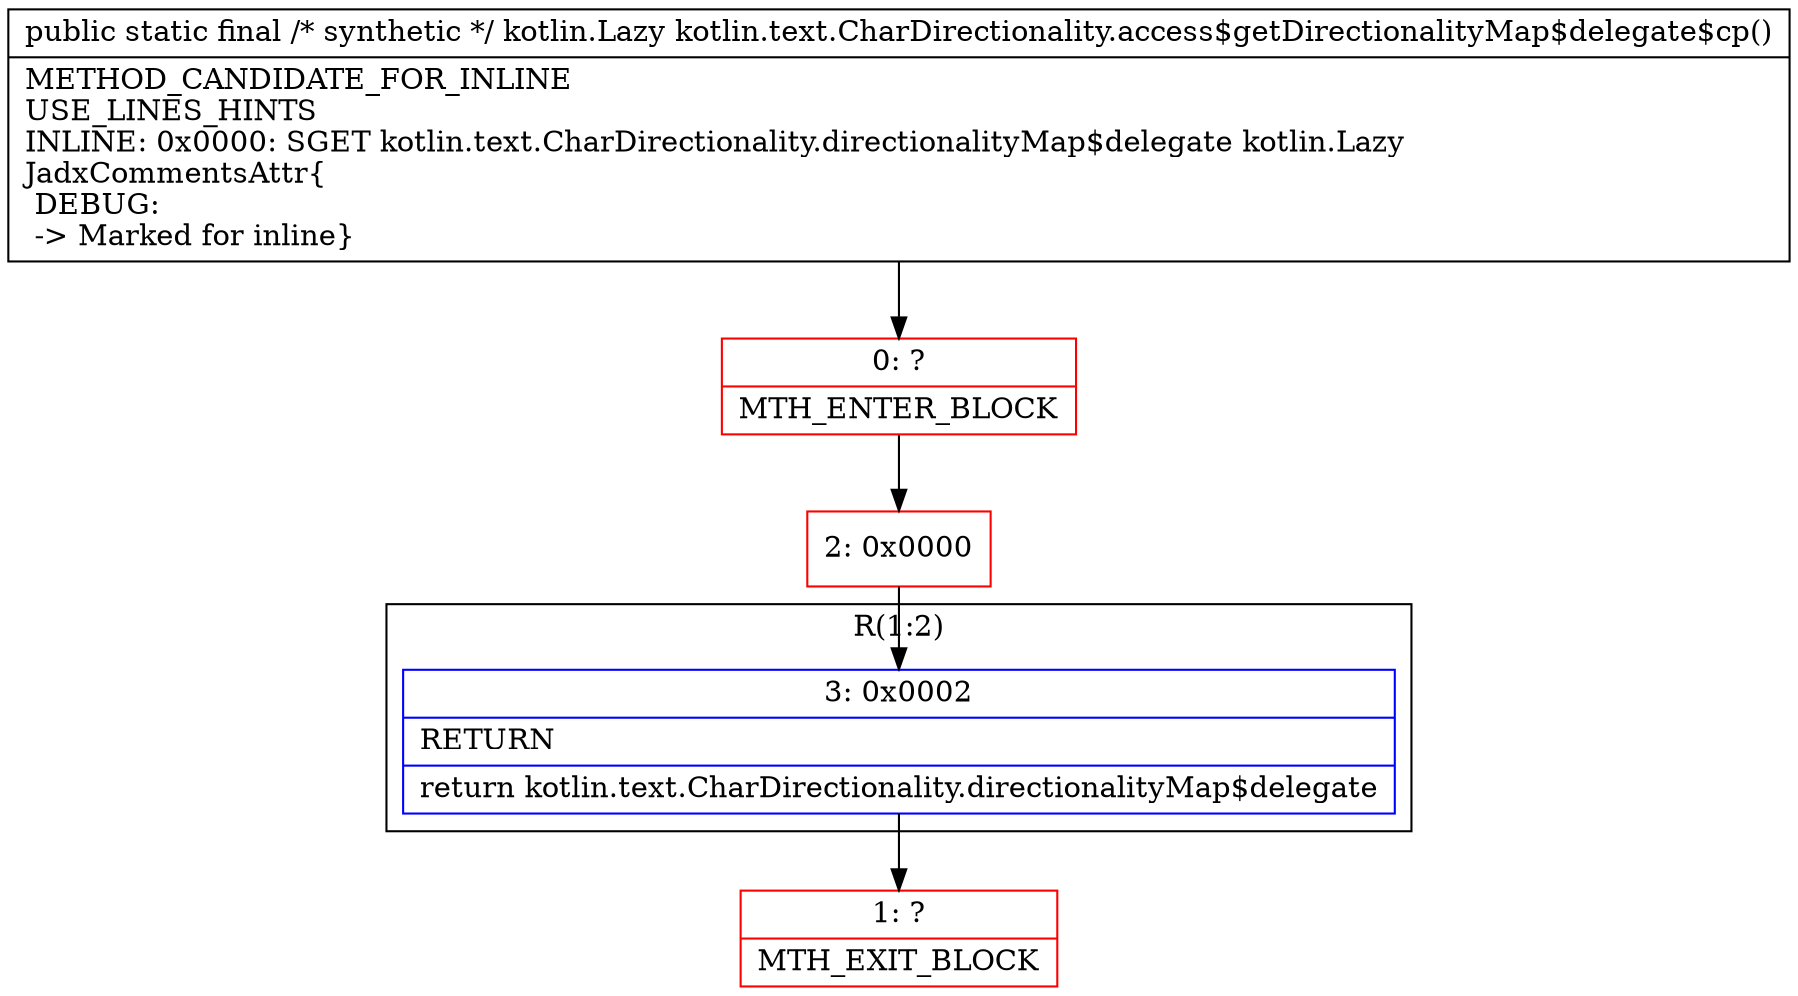 digraph "CFG forkotlin.text.CharDirectionality.access$getDirectionalityMap$delegate$cp()Lkotlin\/Lazy;" {
subgraph cluster_Region_1389412535 {
label = "R(1:2)";
node [shape=record,color=blue];
Node_3 [shape=record,label="{3\:\ 0x0002|RETURN\l|return kotlin.text.CharDirectionality.directionalityMap$delegate\l}"];
}
Node_0 [shape=record,color=red,label="{0\:\ ?|MTH_ENTER_BLOCK\l}"];
Node_2 [shape=record,color=red,label="{2\:\ 0x0000}"];
Node_1 [shape=record,color=red,label="{1\:\ ?|MTH_EXIT_BLOCK\l}"];
MethodNode[shape=record,label="{public static final \/* synthetic *\/ kotlin.Lazy kotlin.text.CharDirectionality.access$getDirectionalityMap$delegate$cp()  | METHOD_CANDIDATE_FOR_INLINE\lUSE_LINES_HINTS\lINLINE: 0x0000: SGET   kotlin.text.CharDirectionality.directionalityMap$delegate kotlin.Lazy\lJadxCommentsAttr\{\l DEBUG: \l \-\> Marked for inline\}\l}"];
MethodNode -> Node_0;Node_3 -> Node_1;
Node_0 -> Node_2;
Node_2 -> Node_3;
}

